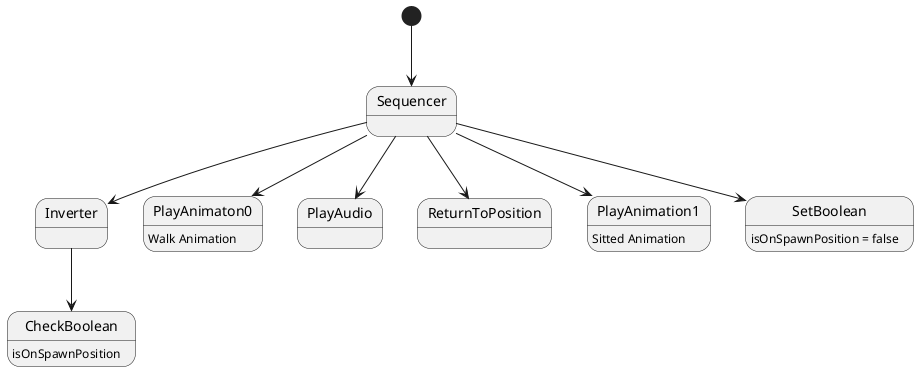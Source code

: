 @startuml

[*]-->Sequencer
Sequencer-->Inverter
Inverter-->CheckBoolean
CheckBoolean : isOnSpawnPosition
Sequencer-->PlayAnimaton0
PlayAnimaton0 : Walk Animation
Sequencer-->PlayAudio
Sequencer-->ReturnToPosition
Sequencer-->PlayAnimation1
PlayAnimation1 : Sitted Animation
Sequencer-->SetBoolean
SetBoolean : isOnSpawnPosition = false

@enduml